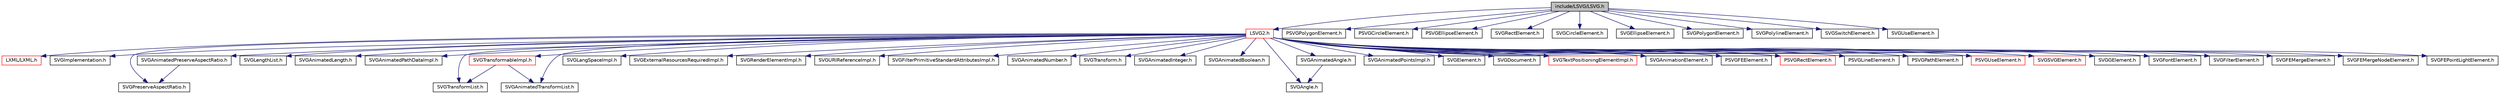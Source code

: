 digraph G
{
  edge [fontname="Helvetica",fontsize="10",labelfontname="Helvetica",labelfontsize="10"];
  node [fontname="Helvetica",fontsize="10",shape=record];
  Node1 [label="include/LSVG/LSVG.h",height=0.2,width=0.4,color="black", fillcolor="grey75", style="filled" fontcolor="black"];
  Node1 -> Node2 [color="midnightblue",fontsize="10",style="solid",fontname="Helvetica"];
  Node2 [label="LSVG2.h",height=0.2,width=0.4,color="red", fillcolor="white", style="filled",URL="$_l_s_v_g2_8h.html"];
  Node2 -> Node3 [color="midnightblue",fontsize="10",style="solid",fontname="Helvetica"];
  Node3 [label="LXML/LXML.h",height=0.2,width=0.4,color="red", fillcolor="white", style="filled",URL="$_l_x_m_l_8h.html"];
  Node2 -> Node4 [color="midnightblue",fontsize="10",style="solid",fontname="Helvetica"];
  Node4 [label="SVGImplementation.h",height=0.2,width=0.4,color="black", fillcolor="white", style="filled",URL="$_s_v_g_implementation_8h.html"];
  Node2 -> Node5 [color="midnightblue",fontsize="10",style="solid",fontname="Helvetica"];
  Node5 [label="SVGPreserveAspectRatio.h",height=0.2,width=0.4,color="black", fillcolor="white", style="filled",URL="$_s_v_g_preserve_aspect_ratio_8h.html"];
  Node2 -> Node6 [color="midnightblue",fontsize="10",style="solid",fontname="Helvetica"];
  Node6 [label="SVGAnimatedPreserveAspectRatio.h",height=0.2,width=0.4,color="black", fillcolor="white", style="filled",URL="$_s_v_g_animated_preserve_aspect_ratio_8h.html"];
  Node6 -> Node5 [color="midnightblue",fontsize="10",style="solid",fontname="Helvetica"];
  Node2 -> Node7 [color="midnightblue",fontsize="10",style="solid",fontname="Helvetica"];
  Node7 [label="SVGLengthList.h",height=0.2,width=0.4,color="black", fillcolor="white", style="filled",URL="$_s_v_g_length_list_8h.html"];
  Node2 -> Node8 [color="midnightblue",fontsize="10",style="solid",fontname="Helvetica"];
  Node8 [label="SVGAnimatedLength.h",height=0.2,width=0.4,color="black", fillcolor="white", style="filled",URL="$_s_v_g_animated_length_8h.html"];
  Node2 -> Node9 [color="midnightblue",fontsize="10",style="solid",fontname="Helvetica"];
  Node9 [label="SVGAnimatedPathDataImpl.h",height=0.2,width=0.4,color="black", fillcolor="white", style="filled",URL="$_s_v_g_animated_path_data_impl_8h.html"];
  Node2 -> Node10 [color="midnightblue",fontsize="10",style="solid",fontname="Helvetica"];
  Node10 [label="SVGTransformableImpl.h",height=0.2,width=0.4,color="red", fillcolor="white", style="filled",URL="$_s_v_g_transformable_impl_8h.html"];
  Node10 -> Node11 [color="midnightblue",fontsize="10",style="solid",fontname="Helvetica"];
  Node11 [label="SVGTransformList.h",height=0.2,width=0.4,color="black", fillcolor="white", style="filled",URL="$_s_v_g_transform_list_8h.html"];
  Node10 -> Node12 [color="midnightblue",fontsize="10",style="solid",fontname="Helvetica"];
  Node12 [label="SVGAnimatedTransformList.h",height=0.2,width=0.4,color="black", fillcolor="white", style="filled",URL="$_s_v_g_animated_transform_list_8h.html"];
  Node2 -> Node13 [color="midnightblue",fontsize="10",style="solid",fontname="Helvetica"];
  Node13 [label="SVGLangSpaceImpl.h",height=0.2,width=0.4,color="black", fillcolor="white", style="filled",URL="$_s_v_g_lang_space_impl_8h.html"];
  Node2 -> Node14 [color="midnightblue",fontsize="10",style="solid",fontname="Helvetica"];
  Node14 [label="SVGExternalResourcesRequiredImpl.h",height=0.2,width=0.4,color="black", fillcolor="white", style="filled",URL="$_s_v_g_external_resources_required_impl_8h.html"];
  Node2 -> Node15 [color="midnightblue",fontsize="10",style="solid",fontname="Helvetica"];
  Node15 [label="SVGRenderElementImpl.h",height=0.2,width=0.4,color="black", fillcolor="white", style="filled",URL="$_s_v_g_render_element_impl_8h.html"];
  Node2 -> Node16 [color="midnightblue",fontsize="10",style="solid",fontname="Helvetica"];
  Node16 [label="SVGURIReferenceImpl.h",height=0.2,width=0.4,color="black", fillcolor="white", style="filled",URL="$_s_v_g_u_r_i_reference_impl_8h.html"];
  Node2 -> Node17 [color="midnightblue",fontsize="10",style="solid",fontname="Helvetica"];
  Node17 [label="SVGFilterPrimitiveStandardAttributesImpl.h",height=0.2,width=0.4,color="black", fillcolor="white", style="filled",URL="$_s_v_g_filter_primitive_standard_attributes_impl_8h.html"];
  Node2 -> Node18 [color="midnightblue",fontsize="10",style="solid",fontname="Helvetica"];
  Node18 [label="SVGAnimatedNumber.h",height=0.2,width=0.4,color="black", fillcolor="white", style="filled",URL="$_s_v_g_animated_number_8h.html"];
  Node2 -> Node11 [color="midnightblue",fontsize="10",style="solid",fontname="Helvetica"];
  Node2 -> Node12 [color="midnightblue",fontsize="10",style="solid",fontname="Helvetica"];
  Node2 -> Node19 [color="midnightblue",fontsize="10",style="solid",fontname="Helvetica"];
  Node19 [label="SVGTransform.h",height=0.2,width=0.4,color="black", fillcolor="white", style="filled",URL="$_s_v_g_transform_8h.html"];
  Node2 -> Node20 [color="midnightblue",fontsize="10",style="solid",fontname="Helvetica"];
  Node20 [label="SVGAnimatedInteger.h",height=0.2,width=0.4,color="black", fillcolor="white", style="filled",URL="$_s_v_g_animated_integer_8h.html"];
  Node2 -> Node21 [color="midnightblue",fontsize="10",style="solid",fontname="Helvetica"];
  Node21 [label="SVGAnimatedBoolean.h",height=0.2,width=0.4,color="black", fillcolor="white", style="filled",URL="$_s_v_g_animated_boolean_8h.html"];
  Node2 -> Node22 [color="midnightblue",fontsize="10",style="solid",fontname="Helvetica"];
  Node22 [label="SVGAngle.h",height=0.2,width=0.4,color="black", fillcolor="white", style="filled",URL="$_s_v_g_angle_8h.html"];
  Node2 -> Node23 [color="midnightblue",fontsize="10",style="solid",fontname="Helvetica"];
  Node23 [label="SVGAnimatedAngle.h",height=0.2,width=0.4,color="black", fillcolor="white", style="filled",URL="$_s_v_g_animated_angle_8h.html"];
  Node23 -> Node22 [color="midnightblue",fontsize="10",style="solid",fontname="Helvetica"];
  Node2 -> Node24 [color="midnightblue",fontsize="10",style="solid",fontname="Helvetica"];
  Node24 [label="SVGAnimatedPointsImpl.h",height=0.2,width=0.4,color="black", fillcolor="white", style="filled",URL="$_s_v_g_animated_points_impl_8h.html"];
  Node2 -> Node25 [color="midnightblue",fontsize="10",style="solid",fontname="Helvetica"];
  Node25 [label="SVGElement.h",height=0.2,width=0.4,color="black", fillcolor="white", style="filled",URL="$_s_v_g_element_8h.html"];
  Node2 -> Node26 [color="midnightblue",fontsize="10",style="solid",fontname="Helvetica"];
  Node26 [label="SVGDocument.h",height=0.2,width=0.4,color="black", fillcolor="white", style="filled",URL="$_s_v_g_document_8h.html"];
  Node2 -> Node27 [color="midnightblue",fontsize="10",style="solid",fontname="Helvetica"];
  Node27 [label="SVGTextPositioningElementImpl.h",height=0.2,width=0.4,color="red", fillcolor="white", style="filled",URL="$_s_v_g_text_positioning_element_impl_8h.html"];
  Node2 -> Node28 [color="midnightblue",fontsize="10",style="solid",fontname="Helvetica"];
  Node28 [label="SVGAnimationElement.h",height=0.2,width=0.4,color="black", fillcolor="white", style="filled",URL="$_s_v_g_animation_element_8h.html"];
  Node2 -> Node29 [color="midnightblue",fontsize="10",style="solid",fontname="Helvetica"];
  Node29 [label="PSVGFEElement.h",height=0.2,width=0.4,color="black", fillcolor="white", style="filled",URL="$_p_s_v_g_f_e_element_8h.html"];
  Node2 -> Node30 [color="midnightblue",fontsize="10",style="solid",fontname="Helvetica"];
  Node30 [label="PSVGRectElement.h",height=0.2,width=0.4,color="red", fillcolor="white", style="filled",URL="$_p_s_v_g_rect_element_8h.html"];
  Node2 -> Node31 [color="midnightblue",fontsize="10",style="solid",fontname="Helvetica"];
  Node31 [label="PSVGLineElement.h",height=0.2,width=0.4,color="black", fillcolor="white", style="filled",URL="$_p_s_v_g_line_element_8h.html"];
  Node2 -> Node32 [color="midnightblue",fontsize="10",style="solid",fontname="Helvetica"];
  Node32 [label="PSVGPathElement.h",height=0.2,width=0.4,color="black", fillcolor="white", style="filled",URL="$_p_s_v_g_path_element_8h.html"];
  Node2 -> Node33 [color="midnightblue",fontsize="10",style="solid",fontname="Helvetica"];
  Node33 [label="PSVGUseElement.h",height=0.2,width=0.4,color="red", fillcolor="white", style="filled",URL="$_p_s_v_g_use_element_8h.html"];
  Node2 -> Node34 [color="midnightblue",fontsize="10",style="solid",fontname="Helvetica"];
  Node34 [label="SVGSVGElement.h",height=0.2,width=0.4,color="red", fillcolor="white", style="filled",URL="$_s_v_g_s_v_g_element_8h.html"];
  Node2 -> Node35 [color="midnightblue",fontsize="10",style="solid",fontname="Helvetica"];
  Node35 [label="SVGGElement.h",height=0.2,width=0.4,color="black", fillcolor="white", style="filled",URL="$_s_v_g_g_element_8h.html"];
  Node2 -> Node36 [color="midnightblue",fontsize="10",style="solid",fontname="Helvetica"];
  Node36 [label="SVGFontElement.h",height=0.2,width=0.4,color="black", fillcolor="white", style="filled",URL="$_s_v_g_font_element_8h.html"];
  Node2 -> Node37 [color="midnightblue",fontsize="10",style="solid",fontname="Helvetica"];
  Node37 [label="SVGFilterElement.h",height=0.2,width=0.4,color="black", fillcolor="white", style="filled",URL="$_s_v_g_filter_element_8h.html"];
  Node2 -> Node38 [color="midnightblue",fontsize="10",style="solid",fontname="Helvetica"];
  Node38 [label="SVGFEMergeElement.h",height=0.2,width=0.4,color="black", fillcolor="white", style="filled",URL="$_s_v_g_f_e_merge_element_8h.html"];
  Node2 -> Node39 [color="midnightblue",fontsize="10",style="solid",fontname="Helvetica"];
  Node39 [label="SVGFEMergeNodeElement.h",height=0.2,width=0.4,color="black", fillcolor="white", style="filled",URL="$_s_v_g_f_e_merge_node_element_8h.html"];
  Node2 -> Node40 [color="midnightblue",fontsize="10",style="solid",fontname="Helvetica"];
  Node40 [label="SVGFEPointLightElement.h",height=0.2,width=0.4,color="black", fillcolor="white", style="filled",URL="$_s_v_g_f_e_point_light_element_8h.html"];
  Node1 -> Node41 [color="midnightblue",fontsize="10",style="solid",fontname="Helvetica"];
  Node41 [label="PSVGPolygonElement.h",height=0.2,width=0.4,color="black", fillcolor="white", style="filled",URL="$_p_s_v_g_polygon_element_8h.html"];
  Node1 -> Node42 [color="midnightblue",fontsize="10",style="solid",fontname="Helvetica"];
  Node42 [label="PSVGCircleElement.h",height=0.2,width=0.4,color="black", fillcolor="white", style="filled",URL="$_p_s_v_g_circle_element_8h.html"];
  Node1 -> Node43 [color="midnightblue",fontsize="10",style="solid",fontname="Helvetica"];
  Node43 [label="PSVGEllipseElement.h",height=0.2,width=0.4,color="black", fillcolor="white", style="filled",URL="$_p_s_v_g_ellipse_element_8h.html"];
  Node1 -> Node44 [color="midnightblue",fontsize="10",style="solid",fontname="Helvetica"];
  Node44 [label="SVGRectElement.h",height=0.2,width=0.4,color="black", fillcolor="white", style="filled",URL="$_s_v_g_rect_element_8h.html"];
  Node1 -> Node45 [color="midnightblue",fontsize="10",style="solid",fontname="Helvetica"];
  Node45 [label="SVGCircleElement.h",height=0.2,width=0.4,color="black", fillcolor="white", style="filled",URL="$_s_v_g_circle_element_8h.html"];
  Node1 -> Node46 [color="midnightblue",fontsize="10",style="solid",fontname="Helvetica"];
  Node46 [label="SVGEllipseElement.h",height=0.2,width=0.4,color="black", fillcolor="white", style="filled",URL="$_s_v_g_ellipse_element_8h.html"];
  Node1 -> Node47 [color="midnightblue",fontsize="10",style="solid",fontname="Helvetica"];
  Node47 [label="SVGPolygonElement.h",height=0.2,width=0.4,color="black", fillcolor="white", style="filled",URL="$_s_v_g_polygon_element_8h.html"];
  Node1 -> Node48 [color="midnightblue",fontsize="10",style="solid",fontname="Helvetica"];
  Node48 [label="SVGPolylineElement.h",height=0.2,width=0.4,color="black", fillcolor="white", style="filled",URL="$_s_v_g_polyline_element_8h.html"];
  Node1 -> Node49 [color="midnightblue",fontsize="10",style="solid",fontname="Helvetica"];
  Node49 [label="SVGSwitchElement.h",height=0.2,width=0.4,color="black", fillcolor="white", style="filled",URL="$_s_v_g_switch_element_8h.html"];
  Node1 -> Node50 [color="midnightblue",fontsize="10",style="solid",fontname="Helvetica"];
  Node50 [label="SVGUseElement.h",height=0.2,width=0.4,color="black", fillcolor="white", style="filled",URL="$_s_v_g_use_element_8h.html"];
}
